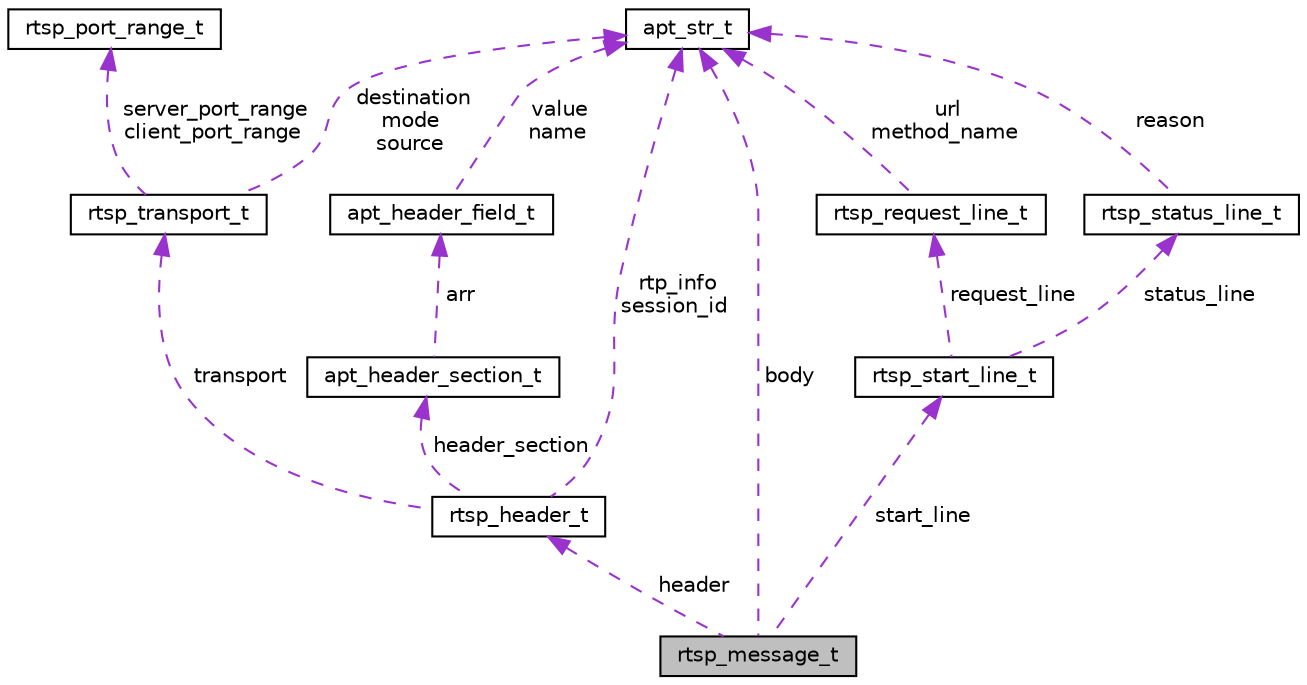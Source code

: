 digraph "rtsp_message_t"
{
  edge [fontname="Helvetica",fontsize="10",labelfontname="Helvetica",labelfontsize="10"];
  node [fontname="Helvetica",fontsize="10",shape=record];
  Node1 [label="rtsp_message_t",height=0.2,width=0.4,color="black", fillcolor="grey75", style="filled", fontcolor="black"];
  Node2 -> Node1 [dir="back",color="darkorchid3",fontsize="10",style="dashed",label=" body" ,fontname="Helvetica"];
  Node2 [label="apt_str_t",height=0.2,width=0.4,color="black", fillcolor="white", style="filled",URL="$structapt__str__t.html"];
  Node3 -> Node1 [dir="back",color="darkorchid3",fontsize="10",style="dashed",label=" header" ,fontname="Helvetica"];
  Node3 [label="rtsp_header_t",height=0.2,width=0.4,color="black", fillcolor="white", style="filled",URL="$structrtsp__header__t.html"];
  Node2 -> Node3 [dir="back",color="darkorchid3",fontsize="10",style="dashed",label=" rtp_info\nsession_id" ,fontname="Helvetica"];
  Node4 -> Node3 [dir="back",color="darkorchid3",fontsize="10",style="dashed",label=" header_section" ,fontname="Helvetica"];
  Node4 [label="apt_header_section_t",height=0.2,width=0.4,color="black", fillcolor="white", style="filled",URL="$structapt__header__section__t.html"];
  Node5 -> Node4 [dir="back",color="darkorchid3",fontsize="10",style="dashed",label=" arr" ,fontname="Helvetica"];
  Node5 [label="apt_header_field_t",height=0.2,width=0.4,color="black", fillcolor="white", style="filled",URL="$structapt__header__field__t.html"];
  Node2 -> Node5 [dir="back",color="darkorchid3",fontsize="10",style="dashed",label=" value\nname" ,fontname="Helvetica"];
  Node6 -> Node3 [dir="back",color="darkorchid3",fontsize="10",style="dashed",label=" transport" ,fontname="Helvetica"];
  Node6 [label="rtsp_transport_t",height=0.2,width=0.4,color="black", fillcolor="white", style="filled",URL="$structrtsp__transport__t.html"];
  Node7 -> Node6 [dir="back",color="darkorchid3",fontsize="10",style="dashed",label=" server_port_range\nclient_port_range" ,fontname="Helvetica"];
  Node7 [label="rtsp_port_range_t",height=0.2,width=0.4,color="black", fillcolor="white", style="filled",URL="$structrtsp__port__range__t.html"];
  Node2 -> Node6 [dir="back",color="darkorchid3",fontsize="10",style="dashed",label=" destination\nmode\nsource" ,fontname="Helvetica"];
  Node8 -> Node1 [dir="back",color="darkorchid3",fontsize="10",style="dashed",label=" start_line" ,fontname="Helvetica"];
  Node8 [label="rtsp_start_line_t",height=0.2,width=0.4,color="black", fillcolor="white", style="filled",URL="$structrtsp__start__line__t.html"];
  Node9 -> Node8 [dir="back",color="darkorchid3",fontsize="10",style="dashed",label=" request_line" ,fontname="Helvetica"];
  Node9 [label="rtsp_request_line_t",height=0.2,width=0.4,color="black", fillcolor="white", style="filled",URL="$structrtsp__request__line__t.html"];
  Node2 -> Node9 [dir="back",color="darkorchid3",fontsize="10",style="dashed",label=" url\nmethod_name" ,fontname="Helvetica"];
  Node10 -> Node8 [dir="back",color="darkorchid3",fontsize="10",style="dashed",label=" status_line" ,fontname="Helvetica"];
  Node10 [label="rtsp_status_line_t",height=0.2,width=0.4,color="black", fillcolor="white", style="filled",URL="$structrtsp__status__line__t.html"];
  Node2 -> Node10 [dir="back",color="darkorchid3",fontsize="10",style="dashed",label=" reason" ,fontname="Helvetica"];
}
